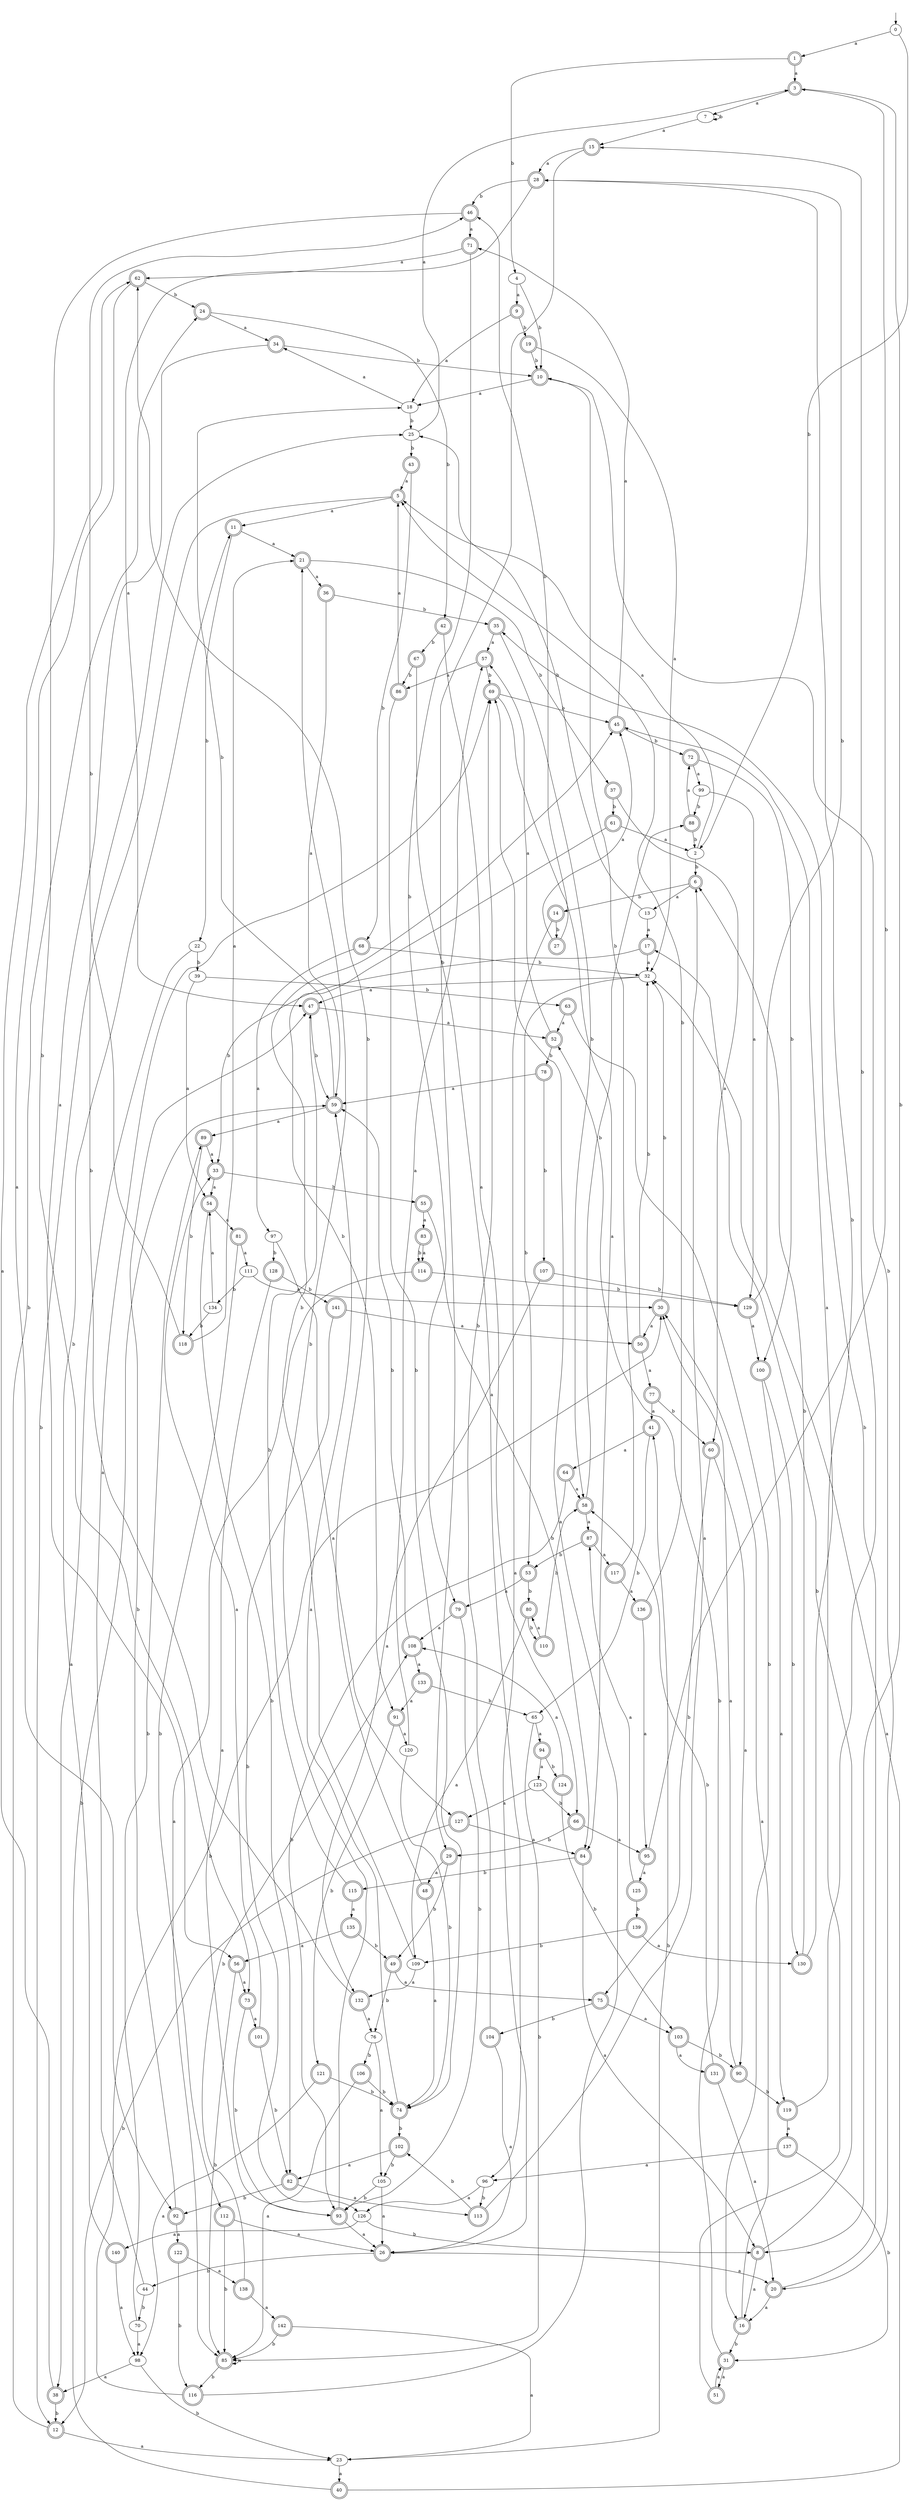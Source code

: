 digraph RandomDFA {
  __start0 [label="", shape=none];
  __start0 -> 0 [label=""];
  0 [shape=circle]
  0 -> 1 [label="a"]
  0 -> 2 [label="b"]
  1 [shape=doublecircle]
  1 -> 3 [label="a"]
  1 -> 4 [label="b"]
  2
  2 -> 5 [label="a"]
  2 -> 6 [label="b"]
  3 [shape=doublecircle]
  3 -> 7 [label="a"]
  3 -> 8 [label="b"]
  4
  4 -> 9 [label="a"]
  4 -> 10 [label="b"]
  5 [shape=doublecircle]
  5 -> 11 [label="a"]
  5 -> 12 [label="b"]
  6 [shape=doublecircle]
  6 -> 13 [label="a"]
  6 -> 14 [label="b"]
  7
  7 -> 15 [label="a"]
  7 -> 7 [label="b"]
  8 [shape=doublecircle]
  8 -> 16 [label="a"]
  8 -> 17 [label="b"]
  9 [shape=doublecircle]
  9 -> 18 [label="a"]
  9 -> 19 [label="b"]
  10 [shape=doublecircle]
  10 -> 18 [label="a"]
  10 -> 20 [label="b"]
  11 [shape=doublecircle]
  11 -> 21 [label="a"]
  11 -> 22 [label="b"]
  12 [shape=doublecircle]
  12 -> 23 [label="a"]
  12 -> 24 [label="b"]
  13
  13 -> 17 [label="a"]
  13 -> 25 [label="b"]
  14 [shape=doublecircle]
  14 -> 26 [label="a"]
  14 -> 27 [label="b"]
  15 [shape=doublecircle]
  15 -> 28 [label="a"]
  15 -> 29 [label="b"]
  16 [shape=doublecircle]
  16 -> 30 [label="a"]
  16 -> 31 [label="b"]
  17 [shape=doublecircle]
  17 -> 32 [label="a"]
  17 -> 33 [label="b"]
  18
  18 -> 34 [label="a"]
  18 -> 25 [label="b"]
  19 [shape=doublecircle]
  19 -> 32 [label="a"]
  19 -> 10 [label="b"]
  20 [shape=doublecircle]
  20 -> 16 [label="a"]
  20 -> 35 [label="b"]
  21 [shape=doublecircle]
  21 -> 36 [label="a"]
  21 -> 37 [label="b"]
  22
  22 -> 38 [label="a"]
  22 -> 39 [label="b"]
  23
  23 -> 40 [label="a"]
  23 -> 41 [label="b"]
  24 [shape=doublecircle]
  24 -> 34 [label="a"]
  24 -> 42 [label="b"]
  25
  25 -> 3 [label="a"]
  25 -> 43 [label="b"]
  26 [shape=doublecircle]
  26 -> 20 [label="a"]
  26 -> 44 [label="b"]
  27 [shape=doublecircle]
  27 -> 45 [label="a"]
  27 -> 46 [label="b"]
  28 [shape=doublecircle]
  28 -> 47 [label="a"]
  28 -> 46 [label="b"]
  29 [shape=doublecircle]
  29 -> 48 [label="a"]
  29 -> 49 [label="b"]
  30 [shape=doublecircle]
  30 -> 50 [label="a"]
  30 -> 32 [label="b"]
  31 [shape=doublecircle]
  31 -> 51 [label="a"]
  31 -> 52 [label="b"]
  32
  32 -> 47 [label="a"]
  32 -> 53 [label="b"]
  33 [shape=doublecircle]
  33 -> 54 [label="a"]
  33 -> 55 [label="b"]
  34 [shape=doublecircle]
  34 -> 56 [label="a"]
  34 -> 10 [label="b"]
  35 [shape=doublecircle]
  35 -> 57 [label="a"]
  35 -> 58 [label="b"]
  36 [shape=doublecircle]
  36 -> 59 [label="a"]
  36 -> 35 [label="b"]
  37 [shape=doublecircle]
  37 -> 60 [label="a"]
  37 -> 61 [label="b"]
  38 [shape=doublecircle]
  38 -> 62 [label="a"]
  38 -> 12 [label="b"]
  39
  39 -> 54 [label="a"]
  39 -> 63 [label="b"]
  40 [shape=doublecircle]
  40 -> 32 [label="a"]
  40 -> 59 [label="b"]
  41 [shape=doublecircle]
  41 -> 64 [label="a"]
  41 -> 65 [label="b"]
  42 [shape=doublecircle]
  42 -> 66 [label="a"]
  42 -> 67 [label="b"]
  43 [shape=doublecircle]
  43 -> 5 [label="a"]
  43 -> 68 [label="b"]
  44
  44 -> 69 [label="a"]
  44 -> 70 [label="b"]
  45 [shape=doublecircle]
  45 -> 71 [label="a"]
  45 -> 72 [label="b"]
  46 [shape=doublecircle]
  46 -> 71 [label="a"]
  46 -> 73 [label="b"]
  47 [shape=doublecircle]
  47 -> 52 [label="a"]
  47 -> 59 [label="b"]
  48 [shape=doublecircle]
  48 -> 74 [label="a"]
  48 -> 62 [label="b"]
  49 [shape=doublecircle]
  49 -> 75 [label="a"]
  49 -> 76 [label="b"]
  50 [shape=doublecircle]
  50 -> 77 [label="a"]
  50 -> 32 [label="b"]
  51 [shape=doublecircle]
  51 -> 31 [label="a"]
  51 -> 28 [label="b"]
  52 [shape=doublecircle]
  52 -> 57 [label="a"]
  52 -> 78 [label="b"]
  53 [shape=doublecircle]
  53 -> 79 [label="a"]
  53 -> 80 [label="b"]
  54 [shape=doublecircle]
  54 -> 81 [label="a"]
  54 -> 82 [label="b"]
  55 [shape=doublecircle]
  55 -> 83 [label="a"]
  55 -> 84 [label="b"]
  56 [shape=doublecircle]
  56 -> 73 [label="a"]
  56 -> 85 [label="b"]
  57 [shape=doublecircle]
  57 -> 86 [label="a"]
  57 -> 69 [label="b"]
  58 [shape=doublecircle]
  58 -> 87 [label="a"]
  58 -> 88 [label="b"]
  59 [shape=doublecircle]
  59 -> 89 [label="a"]
  59 -> 18 [label="b"]
  60 [shape=doublecircle]
  60 -> 90 [label="a"]
  60 -> 75 [label="b"]
  61 [shape=doublecircle]
  61 -> 2 [label="a"]
  61 -> 91 [label="b"]
  62 [shape=doublecircle]
  62 -> 92 [label="a"]
  62 -> 24 [label="b"]
  63 [shape=doublecircle]
  63 -> 52 [label="a"]
  63 -> 16 [label="b"]
  64 [shape=doublecircle]
  64 -> 58 [label="a"]
  64 -> 93 [label="b"]
  65
  65 -> 94 [label="a"]
  65 -> 85 [label="b"]
  66 [shape=doublecircle]
  66 -> 95 [label="a"]
  66 -> 29 [label="b"]
  67 [shape=doublecircle]
  67 -> 96 [label="a"]
  67 -> 86 [label="b"]
  68 [shape=doublecircle]
  68 -> 97 [label="a"]
  68 -> 32 [label="b"]
  69 [shape=doublecircle]
  69 -> 84 [label="a"]
  69 -> 45 [label="b"]
  70
  70 -> 98 [label="a"]
  70 -> 89 [label="b"]
  71 [shape=doublecircle]
  71 -> 62 [label="a"]
  71 -> 79 [label="b"]
  72 [shape=doublecircle]
  72 -> 99 [label="a"]
  72 -> 100 [label="b"]
  73 [shape=doublecircle]
  73 -> 101 [label="a"]
  73 -> 93 [label="b"]
  74 [shape=doublecircle]
  74 -> 59 [label="a"]
  74 -> 102 [label="b"]
  75 [shape=doublecircle]
  75 -> 103 [label="a"]
  75 -> 104 [label="b"]
  76
  76 -> 105 [label="a"]
  76 -> 106 [label="b"]
  77 [shape=doublecircle]
  77 -> 41 [label="a"]
  77 -> 60 [label="b"]
  78 [shape=doublecircle]
  78 -> 59 [label="a"]
  78 -> 107 [label="b"]
  79 [shape=doublecircle]
  79 -> 108 [label="a"]
  79 -> 93 [label="b"]
  80 [shape=doublecircle]
  80 -> 109 [label="a"]
  80 -> 110 [label="b"]
  81 [shape=doublecircle]
  81 -> 111 [label="a"]
  81 -> 112 [label="b"]
  82 [shape=doublecircle]
  82 -> 113 [label="a"]
  82 -> 92 [label="b"]
  83 [shape=doublecircle]
  83 -> 114 [label="a"]
  83 -> 114 [label="b"]
  84 [shape=doublecircle]
  84 -> 8 [label="a"]
  84 -> 115 [label="b"]
  85 [shape=doublecircle]
  85 -> 85 [label="a"]
  85 -> 116 [label="b"]
  86 [shape=doublecircle]
  86 -> 5 [label="a"]
  86 -> 74 [label="b"]
  87 [shape=doublecircle]
  87 -> 117 [label="a"]
  87 -> 53 [label="b"]
  88 [shape=doublecircle]
  88 -> 72 [label="a"]
  88 -> 2 [label="b"]
  89 [shape=doublecircle]
  89 -> 33 [label="a"]
  89 -> 118 [label="b"]
  90 [shape=doublecircle]
  90 -> 30 [label="a"]
  90 -> 119 [label="b"]
  91 [shape=doublecircle]
  91 -> 120 [label="a"]
  91 -> 121 [label="b"]
  92 [shape=doublecircle]
  92 -> 122 [label="a"]
  92 -> 47 [label="b"]
  93 [shape=doublecircle]
  93 -> 26 [label="a"]
  93 -> 21 [label="b"]
  94 [shape=doublecircle]
  94 -> 123 [label="a"]
  94 -> 124 [label="b"]
  95 [shape=doublecircle]
  95 -> 125 [label="a"]
  95 -> 3 [label="b"]
  96
  96 -> 126 [label="a"]
  96 -> 113 [label="b"]
  97
  97 -> 127 [label="a"]
  97 -> 128 [label="b"]
  98
  98 -> 38 [label="a"]
  98 -> 23 [label="b"]
  99
  99 -> 129 [label="a"]
  99 -> 88 [label="b"]
  100 [shape=doublecircle]
  100 -> 119 [label="a"]
  100 -> 130 [label="b"]
  101 [shape=doublecircle]
  101 -> 33 [label="a"]
  101 -> 82 [label="b"]
  102 [shape=doublecircle]
  102 -> 82 [label="a"]
  102 -> 105 [label="b"]
  103 [shape=doublecircle]
  103 -> 131 [label="a"]
  103 -> 90 [label="b"]
  104 [shape=doublecircle]
  104 -> 26 [label="a"]
  104 -> 69 [label="b"]
  105
  105 -> 26 [label="a"]
  105 -> 93 [label="b"]
  106 [shape=doublecircle]
  106 -> 85 [label="a"]
  106 -> 74 [label="b"]
  107 [shape=doublecircle]
  107 -> 132 [label="a"]
  107 -> 129 [label="b"]
  108 [shape=doublecircle]
  108 -> 133 [label="a"]
  108 -> 59 [label="b"]
  109
  109 -> 132 [label="a"]
  109 -> 45 [label="b"]
  110 [shape=doublecircle]
  110 -> 80 [label="a"]
  110 -> 58 [label="b"]
  111
  111 -> 30 [label="a"]
  111 -> 134 [label="b"]
  112 [shape=doublecircle]
  112 -> 26 [label="a"]
  112 -> 85 [label="b"]
  113 [shape=doublecircle]
  113 -> 6 [label="a"]
  113 -> 102 [label="b"]
  114 [shape=doublecircle]
  114 -> 85 [label="a"]
  114 -> 129 [label="b"]
  115 [shape=doublecircle]
  115 -> 135 [label="a"]
  115 -> 47 [label="b"]
  116 [shape=doublecircle]
  116 -> 69 [label="a"]
  116 -> 30 [label="b"]
  117 [shape=doublecircle]
  117 -> 136 [label="a"]
  117 -> 10 [label="b"]
  118 [shape=doublecircle]
  118 -> 21 [label="a"]
  118 -> 46 [label="b"]
  119 [shape=doublecircle]
  119 -> 137 [label="a"]
  119 -> 15 [label="b"]
  120
  120 -> 57 [label="a"]
  120 -> 74 [label="b"]
  121 [shape=doublecircle]
  121 -> 98 [label="a"]
  121 -> 74 [label="b"]
  122 [shape=doublecircle]
  122 -> 138 [label="a"]
  122 -> 116 [label="b"]
  123
  123 -> 127 [label="a"]
  123 -> 66 [label="b"]
  124 [shape=doublecircle]
  124 -> 108 [label="a"]
  124 -> 103 [label="b"]
  125 [shape=doublecircle]
  125 -> 87 [label="a"]
  125 -> 139 [label="b"]
  126
  126 -> 140 [label="a"]
  126 -> 8 [label="b"]
  127 [shape=doublecircle]
  127 -> 84 [label="a"]
  127 -> 12 [label="b"]
  128 [shape=doublecircle]
  128 -> 93 [label="a"]
  128 -> 141 [label="b"]
  129 [shape=doublecircle]
  129 -> 100 [label="a"]
  129 -> 28 [label="b"]
  130 [shape=doublecircle]
  130 -> 45 [label="a"]
  130 -> 6 [label="b"]
  131 [shape=doublecircle]
  131 -> 20 [label="a"]
  131 -> 58 [label="b"]
  132 [shape=doublecircle]
  132 -> 76 [label="a"]
  132 -> 25 [label="b"]
  133 [shape=doublecircle]
  133 -> 91 [label="a"]
  133 -> 65 [label="b"]
  134
  134 -> 54 [label="a"]
  134 -> 118 [label="b"]
  135 [shape=doublecircle]
  135 -> 56 [label="a"]
  135 -> 49 [label="b"]
  136 [shape=doublecircle]
  136 -> 95 [label="a"]
  136 -> 5 [label="b"]
  137 [shape=doublecircle]
  137 -> 96 [label="a"]
  137 -> 31 [label="b"]
  138 [shape=doublecircle]
  138 -> 142 [label="a"]
  138 -> 108 [label="b"]
  139 [shape=doublecircle]
  139 -> 130 [label="a"]
  139 -> 109 [label="b"]
  140 [shape=doublecircle]
  140 -> 98 [label="a"]
  140 -> 11 [label="b"]
  141 [shape=doublecircle]
  141 -> 50 [label="a"]
  141 -> 126 [label="b"]
  142 [shape=doublecircle]
  142 -> 23 [label="a"]
  142 -> 85 [label="b"]
}
